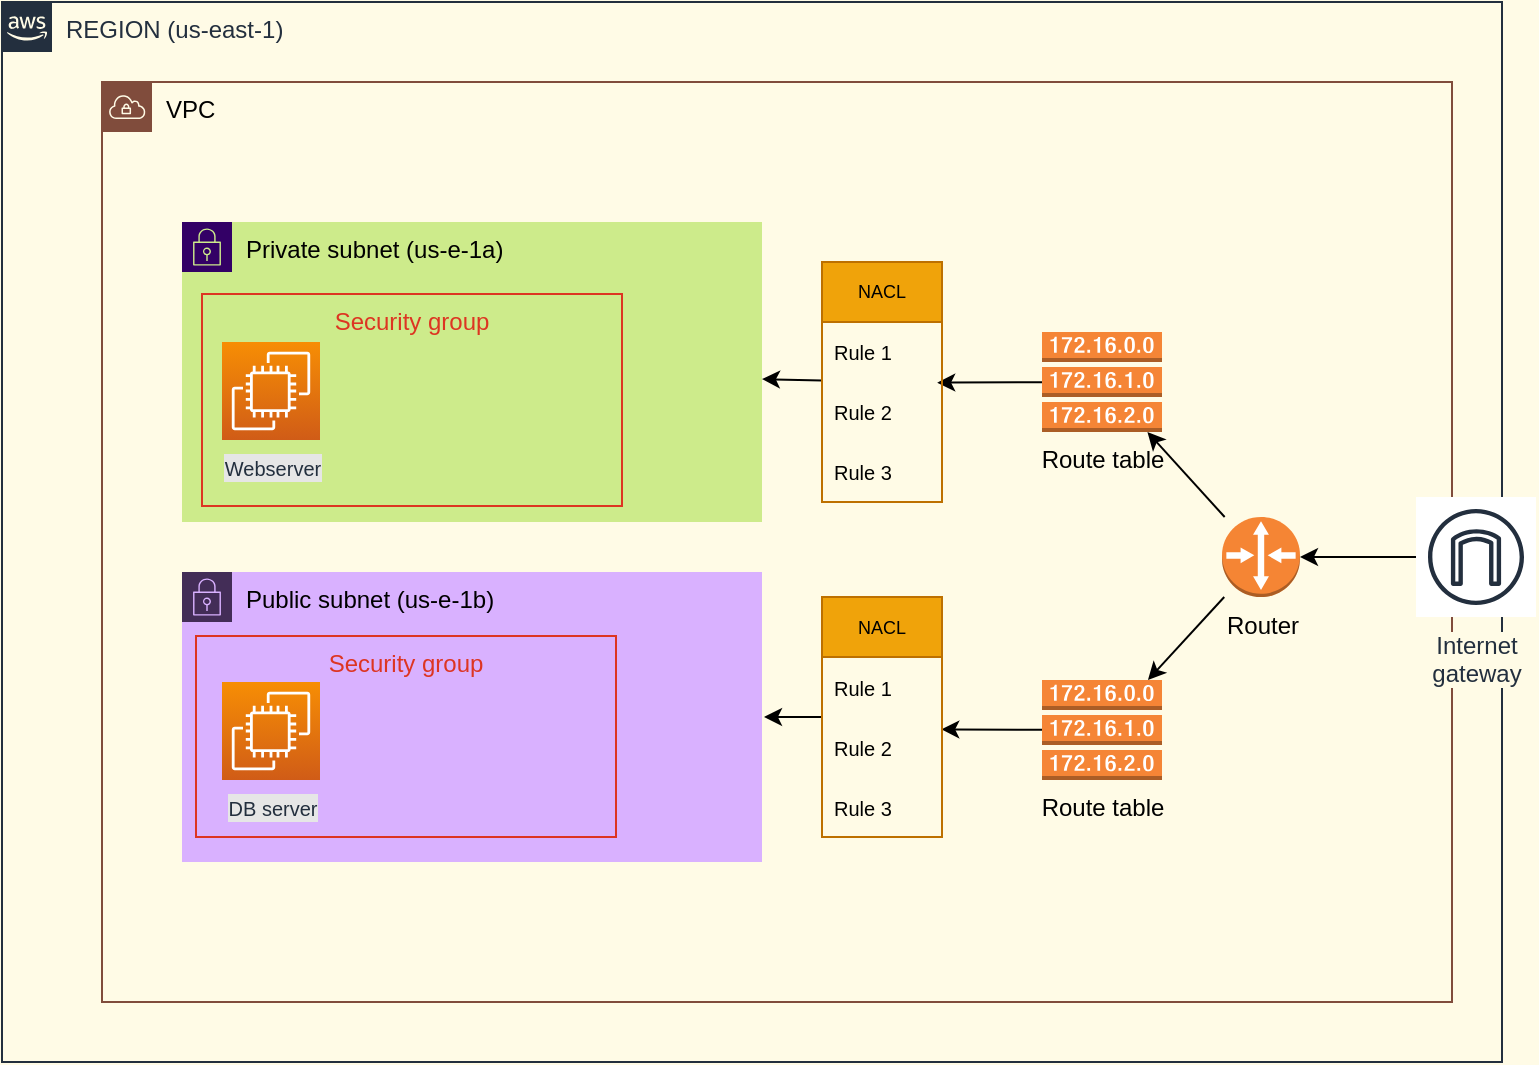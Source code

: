 <mxfile>
    <diagram id="J2V12OQctwjOxP5sp_e9" name="Page-1">
        <mxGraphModel dx="1089" dy="498" grid="0" gridSize="10" guides="1" tooltips="1" connect="1" arrows="1" fold="1" page="1" pageScale="1" pageWidth="850" pageHeight="1100" background="#FFFBE6" math="0" shadow="0">
            <root>
                <mxCell id="0"/>
                <mxCell id="1" parent="0"/>
                <mxCell id="3" value="&lt;font color=&quot;#000000&quot;&gt;VPC&lt;/font&gt;" style="points=[[0,0],[0.25,0],[0.5,0],[0.75,0],[1,0],[1,0.25],[1,0.5],[1,0.75],[1,1],[0.75,1],[0.5,1],[0.25,1],[0,1],[0,0.75],[0,0.5],[0,0.25]];outlineConnect=0;gradientColor=none;html=1;whiteSpace=wrap;fontSize=12;fontStyle=0;container=0;pointerEvents=0;collapsible=0;recursiveResize=0;shape=mxgraph.aws4.group;grIcon=mxgraph.aws4.group_vpc;strokeColor=#804C3C;fillColor=none;verticalAlign=top;align=left;spacingLeft=30;fontColor=#AAB7B8;dashed=0;movable=1;resizable=1;rotatable=1;deletable=1;editable=1;connectable=1;" vertex="1" parent="1">
                    <mxGeometry x="100" y="110" width="675" height="460" as="geometry"/>
                </mxCell>
                <mxCell id="4" value="Private subnet (us-e-1a)" style="points=[[0,0],[0.25,0],[0.5,0],[0.75,0],[1,0],[1,0.25],[1,0.5],[1,0.75],[1,1],[0.75,1],[0.5,1],[0.25,1],[0,1],[0,0.75],[0,0.5],[0,0.25]];outlineConnect=0;html=1;whiteSpace=wrap;fontSize=12;fontStyle=0;container=0;pointerEvents=0;collapsible=0;recursiveResize=0;shape=mxgraph.aws4.group;grIcon=mxgraph.aws4.group_security_group;grStroke=0;strokeColor=#330066;fillColor=#cdeb8b;verticalAlign=top;align=left;spacingLeft=30;dashed=0;movable=1;resizable=1;rotatable=1;deletable=1;editable=1;connectable=1;" vertex="1" parent="1">
                    <mxGeometry x="140" y="180" width="290" height="150" as="geometry"/>
                </mxCell>
                <mxCell id="5" value="&lt;font color=&quot;#000000&quot;&gt;Public subnet (us-e-1b)&lt;/font&gt;" style="points=[[0,0],[0.25,0],[0.5,0],[0.75,0],[1,0],[1,0.25],[1,0.5],[1,0.75],[1,1],[0.75,1],[0.5,1],[0.25,1],[0,1],[0,0.75],[0,0.5],[0,0.25]];outlineConnect=0;html=1;whiteSpace=wrap;fontSize=12;fontStyle=0;container=0;pointerEvents=0;collapsible=0;recursiveResize=0;shape=mxgraph.aws4.group;grIcon=mxgraph.aws4.group_security_group;grStroke=0;strokeColor=#432D57;fillColor=#D9B1FF;verticalAlign=top;align=left;spacingLeft=30;dashed=0;movable=1;resizable=1;rotatable=1;deletable=1;editable=1;connectable=1;fontColor=#ffffff;perimeterSpacing=1;" vertex="1" parent="1">
                    <mxGeometry x="140" y="355" width="290" height="145" as="geometry"/>
                </mxCell>
                <mxCell id="12" value="" style="edgeStyle=none;html=1;fontColor=#000000;" edge="1" parent="1" source="6" target="10">
                    <mxGeometry relative="1" as="geometry"/>
                </mxCell>
                <mxCell id="28" value="" style="edgeStyle=none;html=1;fontSize=10;fontColor=#000000;" edge="1" parent="1" source="6" target="27">
                    <mxGeometry relative="1" as="geometry"/>
                </mxCell>
                <mxCell id="6" value="Router" style="outlineConnect=0;dashed=0;verticalLabelPosition=bottom;verticalAlign=top;align=center;html=1;shape=mxgraph.aws3.router;fillColor=#F58534;gradientColor=none;strokeColor=#804C3C;fontColor=#000000;container=0;movable=1;resizable=1;rotatable=1;deletable=1;editable=1;connectable=1;" vertex="1" parent="1">
                    <mxGeometry x="660" y="327.5" width="39" height="40" as="geometry"/>
                </mxCell>
                <mxCell id="2" value="REGION (us-east-1)" style="points=[[0,0],[0.25,0],[0.5,0],[0.75,0],[1,0],[1,0.25],[1,0.5],[1,0.75],[1,1],[0.75,1],[0.5,1],[0.25,1],[0,1],[0,0.75],[0,0.5],[0,0.25]];outlineConnect=0;gradientColor=none;html=1;whiteSpace=wrap;fontSize=12;fontStyle=0;container=0;pointerEvents=0;collapsible=0;recursiveResize=0;shape=mxgraph.aws4.group;grIcon=mxgraph.aws4.group_aws_cloud_alt;strokeColor=#232F3E;fillColor=none;verticalAlign=top;align=left;spacingLeft=30;fontColor=#232F3E;dashed=0;movable=1;resizable=1;rotatable=1;deletable=1;editable=1;connectable=1;" vertex="1" parent="1">
                    <mxGeometry x="50" y="70" width="750" height="530" as="geometry"/>
                </mxCell>
                <mxCell id="19" value="" style="edgeStyle=none;html=1;fontSize=10;fontColor=#000000;entryX=0.96;entryY=0.011;entryDx=0;entryDy=0;entryPerimeter=0;" edge="1" parent="1" source="10" target="15">
                    <mxGeometry relative="1" as="geometry"/>
                </mxCell>
                <mxCell id="10" value="Route table" style="outlineConnect=0;dashed=0;verticalLabelPosition=bottom;verticalAlign=top;align=center;html=1;shape=mxgraph.aws3.route_table;fillColor=#F58536;gradientColor=none;strokeColor=#804C3C;fontColor=#000000;" vertex="1" parent="1">
                    <mxGeometry x="570" y="235" width="60" height="50" as="geometry"/>
                </mxCell>
                <mxCell id="34" value="" style="edgeStyle=none;html=1;fontSize=10;fontColor=#000000;" edge="1" parent="1" source="13" target="4">
                    <mxGeometry relative="1" as="geometry"/>
                </mxCell>
                <mxCell id="13" value="NACL" style="swimlane;fontStyle=0;childLayout=stackLayout;horizontal=1;startSize=30;horizontalStack=0;resizeParent=1;resizeParentMax=0;resizeLast=0;collapsible=1;marginBottom=0;whiteSpace=wrap;html=1;strokeColor=#BD7000;fontSize=9;fillColor=#f0a30a;fontColor=#000000;" vertex="1" parent="1">
                    <mxGeometry x="460" y="200" width="60" height="120" as="geometry">
                        <mxRectangle x="460" y="200" width="60" height="30" as="alternateBounds"/>
                    </mxGeometry>
                </mxCell>
                <mxCell id="14" value="Rule 1" style="text;strokeColor=none;fillColor=none;align=left;verticalAlign=middle;spacingLeft=4;spacingRight=4;overflow=hidden;points=[[0,0.5],[1,0.5]];portConstraint=eastwest;rotatable=0;whiteSpace=wrap;html=1;fontColor=#000000;fontSize=10;" vertex="1" parent="13">
                    <mxGeometry y="30" width="60" height="30" as="geometry"/>
                </mxCell>
                <mxCell id="15" value="Rule 2" style="text;strokeColor=none;fillColor=none;align=left;verticalAlign=middle;spacingLeft=4;spacingRight=4;overflow=hidden;points=[[0,0.5],[1,0.5]];portConstraint=eastwest;rotatable=0;whiteSpace=wrap;html=1;fontColor=#000000;fontSize=10;" vertex="1" parent="13">
                    <mxGeometry y="60" width="60" height="30" as="geometry"/>
                </mxCell>
                <mxCell id="16" value="Rule 3" style="text;strokeColor=none;fillColor=none;align=left;verticalAlign=middle;spacingLeft=4;spacingRight=4;overflow=hidden;points=[[0,0.5],[1,0.5]];portConstraint=eastwest;rotatable=0;whiteSpace=wrap;html=1;fontColor=#000000;fontSize=10;" vertex="1" parent="13">
                    <mxGeometry y="90" width="60" height="30" as="geometry"/>
                </mxCell>
                <mxCell id="23" value="&lt;font style=&quot;font-size: 10px;&quot;&gt;Webserver&lt;/font&gt;" style="sketch=0;points=[[0,0,0],[0.25,0,0],[0.5,0,0],[0.75,0,0],[1,0,0],[0,1,0],[0.25,1,0],[0.5,1,0],[0.75,1,0],[1,1,0],[0,0.25,0],[0,0.5,0],[0,0.75,0],[1,0.25,0],[1,0.5,0],[1,0.75,0]];outlineConnect=0;fontColor=#232F3E;gradientColor=#F78E04;gradientDirection=north;fillColor=#D05C17;strokeColor=#ffffff;dashed=0;verticalLabelPosition=bottom;verticalAlign=top;align=center;html=1;fontSize=12;fontStyle=0;aspect=fixed;shape=mxgraph.aws4.resourceIcon;resIcon=mxgraph.aws4.ec2;labelBackgroundColor=#E6E6E6;" vertex="1" parent="1">
                    <mxGeometry x="160" y="240" width="49" height="49" as="geometry"/>
                </mxCell>
                <mxCell id="24" value="&lt;font style=&quot;font-size: 10px;&quot;&gt;DB server&lt;/font&gt;" style="sketch=0;points=[[0,0,0],[0.25,0,0],[0.5,0,0],[0.75,0,0],[1,0,0],[0,1,0],[0.25,1,0],[0.5,1,0],[0.75,1,0],[1,1,0],[0,0.25,0],[0,0.5,0],[0,0.75,0],[1,0.25,0],[1,0.5,0],[1,0.75,0]];outlineConnect=0;fontColor=#232F3E;gradientColor=#F78E04;gradientDirection=north;fillColor=#D05C17;strokeColor=#ffffff;dashed=0;verticalLabelPosition=bottom;verticalAlign=top;align=center;html=1;fontSize=12;fontStyle=0;aspect=fixed;shape=mxgraph.aws4.resourceIcon;resIcon=mxgraph.aws4.ec2;labelBackgroundColor=#E6E6E6;" vertex="1" parent="1">
                    <mxGeometry x="160" y="410" width="49" height="49" as="geometry"/>
                </mxCell>
                <mxCell id="25" value="Security group" style="fillColor=none;strokeColor=#DD3522;verticalAlign=top;fontStyle=0;fontColor=#DD3522;container=0;movable=1;resizable=1;rotatable=1;deletable=1;editable=1;connectable=1;labelBackgroundColor=none;" vertex="1" parent="1">
                    <mxGeometry x="150" y="216" width="210" height="106" as="geometry"/>
                </mxCell>
                <mxCell id="33" value="" style="edgeStyle=none;html=1;fontSize=10;fontColor=#000000;entryX=0.994;entryY=0.206;entryDx=0;entryDy=0;entryPerimeter=0;" edge="1" parent="1" source="27" target="31">
                    <mxGeometry relative="1" as="geometry"/>
                </mxCell>
                <mxCell id="27" value="Route table" style="outlineConnect=0;dashed=0;verticalLabelPosition=bottom;verticalAlign=top;align=center;html=1;shape=mxgraph.aws3.route_table;fillColor=#F58536;gradientColor=none;strokeColor=#804C3C;fontColor=#000000;" vertex="1" parent="1">
                    <mxGeometry x="570" y="409" width="60" height="50" as="geometry"/>
                </mxCell>
                <mxCell id="35" value="" style="edgeStyle=none;html=1;fontSize=10;fontColor=#000000;" edge="1" parent="1" source="29" target="5">
                    <mxGeometry relative="1" as="geometry"/>
                </mxCell>
                <mxCell id="29" value="NACL" style="swimlane;fontStyle=0;childLayout=stackLayout;horizontal=1;startSize=30;horizontalStack=0;resizeParent=1;resizeParentMax=0;resizeLast=0;collapsible=1;marginBottom=0;whiteSpace=wrap;html=1;strokeColor=#BD7000;fontSize=9;fillColor=#f0a30a;fontColor=#000000;" vertex="1" parent="1">
                    <mxGeometry x="460" y="367.5" width="60" height="120" as="geometry"/>
                </mxCell>
                <mxCell id="30" value="Rule 1" style="text;strokeColor=none;fillColor=none;align=left;verticalAlign=middle;spacingLeft=4;spacingRight=4;overflow=hidden;points=[[0,0.5],[1,0.5]];portConstraint=eastwest;rotatable=0;whiteSpace=wrap;html=1;fontColor=#000000;fontSize=10;" vertex="1" parent="29">
                    <mxGeometry y="30" width="60" height="30" as="geometry"/>
                </mxCell>
                <mxCell id="31" value="Rule 2" style="text;strokeColor=none;fillColor=none;align=left;verticalAlign=middle;spacingLeft=4;spacingRight=4;overflow=hidden;points=[[0,0.5],[1,0.5]];portConstraint=eastwest;rotatable=0;whiteSpace=wrap;html=1;fontColor=#000000;fontSize=10;" vertex="1" parent="29">
                    <mxGeometry y="60" width="60" height="30" as="geometry"/>
                </mxCell>
                <mxCell id="32" value="Rule 3" style="text;strokeColor=none;fillColor=none;align=left;verticalAlign=middle;spacingLeft=4;spacingRight=4;overflow=hidden;points=[[0,0.5],[1,0.5]];portConstraint=eastwest;rotatable=0;whiteSpace=wrap;html=1;fontColor=#000000;fontSize=10;" vertex="1" parent="29">
                    <mxGeometry y="90" width="60" height="30" as="geometry"/>
                </mxCell>
                <mxCell id="40" value="Security group" style="fillColor=none;strokeColor=#DD3522;verticalAlign=top;fontStyle=0;fontColor=#DD3522;container=0;movable=1;resizable=1;rotatable=1;deletable=1;editable=1;connectable=1;labelBackgroundColor=none;" vertex="1" parent="1">
                    <mxGeometry x="147" y="387" width="210" height="100.5" as="geometry"/>
                </mxCell>
                <mxCell id="42" value="" style="edgeStyle=none;html=1;fontSize=10;fontColor=#000000;" edge="1" parent="1" source="41" target="6">
                    <mxGeometry relative="1" as="geometry"/>
                </mxCell>
                <mxCell id="41" value="&lt;span style=&quot;background-color: rgb(255, 251, 230);&quot;&gt;Internet&lt;br&gt;gateway&lt;/span&gt;" style="sketch=0;outlineConnect=0;fontColor=#232F3E;gradientColor=none;strokeColor=#232F3E;fillColor=#ffffff;dashed=0;verticalLabelPosition=bottom;verticalAlign=top;align=center;html=1;fontSize=12;fontStyle=0;aspect=fixed;shape=mxgraph.aws4.resourceIcon;resIcon=mxgraph.aws4.internet_gateway;labelBackgroundColor=none;" vertex="1" parent="1">
                    <mxGeometry x="757" y="317.5" width="60" height="60" as="geometry"/>
                </mxCell>
            </root>
        </mxGraphModel>
    </diagram>
</mxfile>